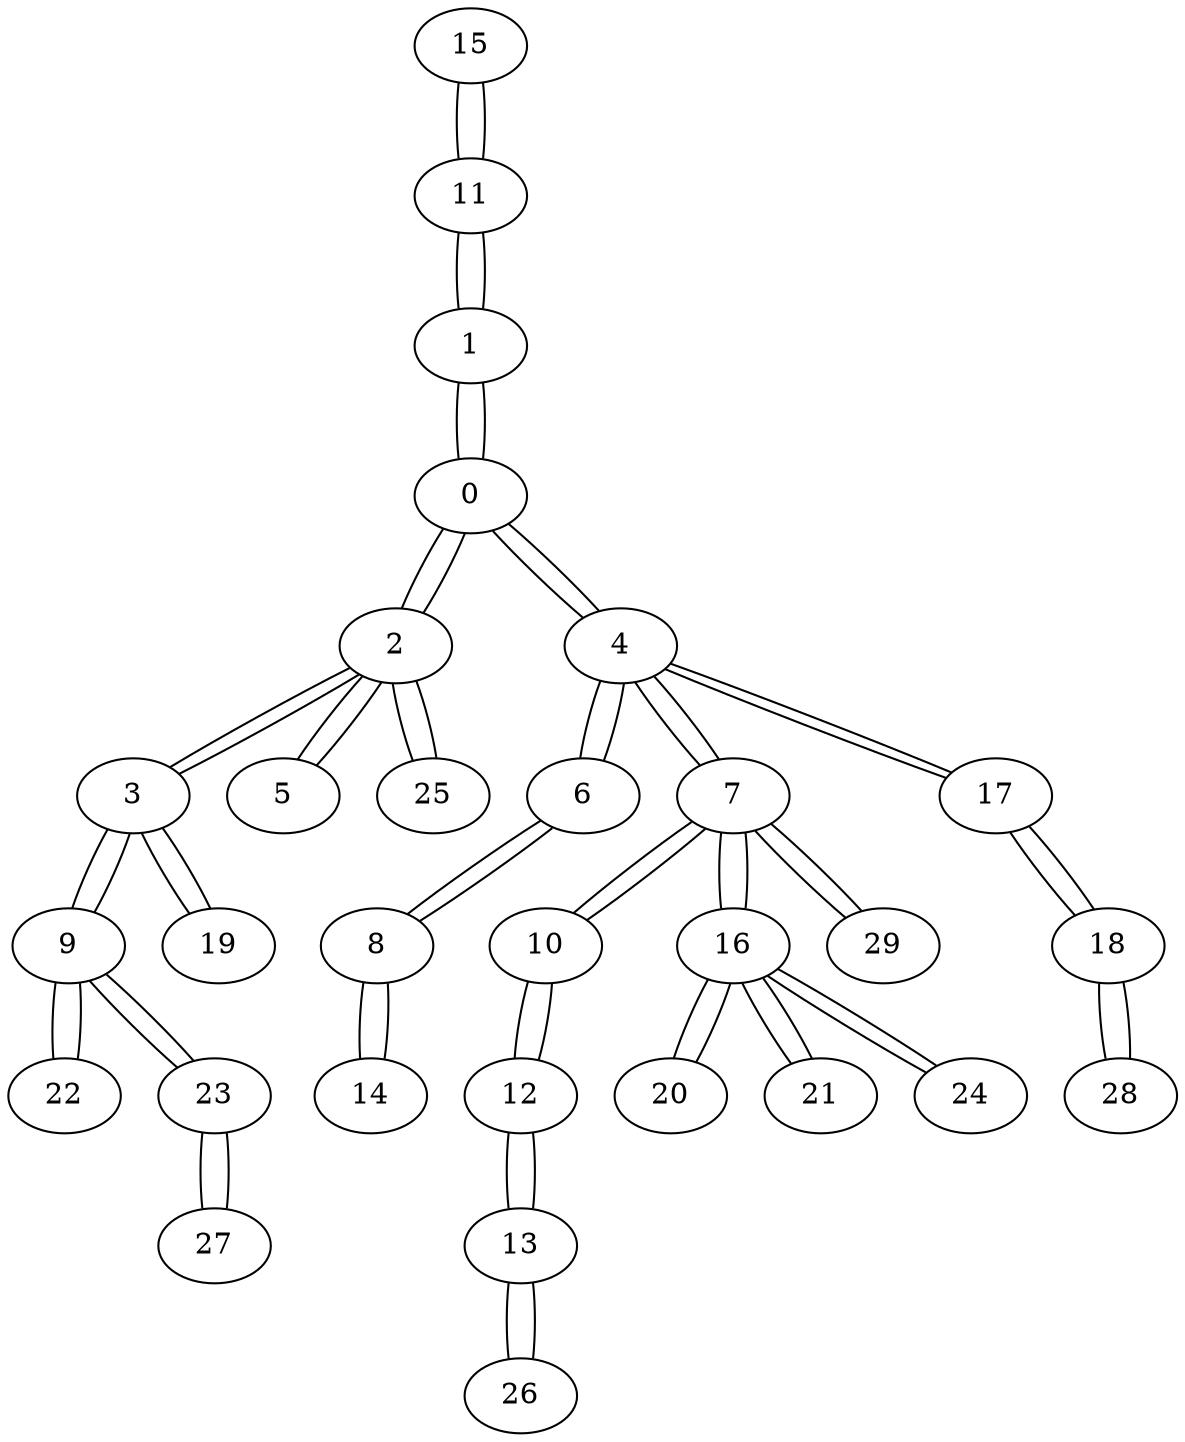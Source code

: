 graph {
15 -- 11
11 -- 15
11 -- 1
1 -- 11
1 -- 0
0 -- 1
0 -- 2
0 -- 4
2 -- 0
2 -- 3
2 -- 5
2 -- 25
3 -- 2
3 -- 9
3 -- 19
9 -- 3
9 -- 22
9 -- 23
22 -- 9
23 -- 9
23 -- 27
27 -- 23
19 -- 3
5 -- 2
25 -- 2
4 -- 0
4 -- 6
4 -- 7
4 -- 17
6 -- 4
6 -- 8
8 -- 6
8 -- 14
14 -- 8
7 -- 4
7 -- 10
7 -- 16
7 -- 29
10 -- 7
10 -- 12
12 -- 10
12 -- 13
13 -- 12
13 -- 26
26 -- 13
16 -- 7
16 -- 20
16 -- 21
16 -- 24
20 -- 16
21 -- 16
24 -- 16
29 -- 7
17 -- 4
17 -- 18
18 -- 17
18 -- 28
28 -- 18
}
